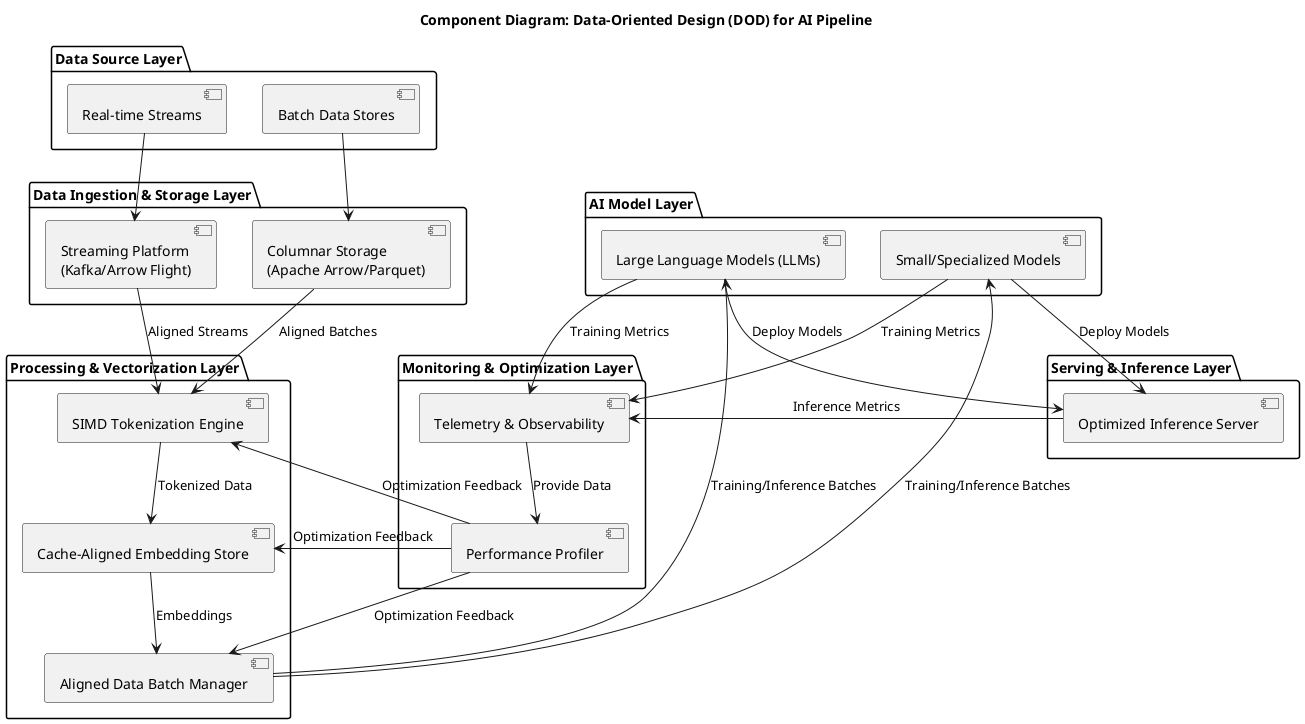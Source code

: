 @startuml
title Component Diagram: Data-Oriented Design (DOD) for AI Pipeline

package "Data Source Layer" {
  [Real-time Streams]
  [Batch Data Stores]
}

package "Data Ingestion & Storage Layer" {
  component "Columnar Storage\n(Apache Arrow/Parquet)" as ColumnStore
  component "Streaming Platform\n(Kafka/Arrow Flight)" as StreamPlatform
}

package "Processing & Vectorization Layer" {
  component "SIMD Tokenization Engine" as SIMDToken
  component "Cache-Aligned Embedding Store" as EmbeddingStore
  component "Aligned Data Batch Manager" as BatchManager
}

package "AI Model Layer" {
  component "Large Language Models (LLMs)" as LLM
  component "Small/Specialized Models" as SmallModels
}

package "Serving & Inference Layer" {
  component "Optimized Inference Server" as InfServer
}

package "Monitoring & Optimization Layer" {
  component "Telemetry & Observability" as Telemetry
  component "Performance Profiler" as Profiler
}

[Real-time Streams] --> StreamPlatform
[Batch Data Stores] --> ColumnStore

StreamPlatform --> SIMDToken: Aligned Streams
ColumnStore --> SIMDToken: Aligned Batches

SIMDToken --> EmbeddingStore: Tokenized Data
EmbeddingStore --> BatchManager: Embeddings

BatchManager --> LLM: Training/Inference Batches
BatchManager --> SmallModels: Training/Inference Batches

LLM --> InfServer: Deploy Models
SmallModels --> InfServer: Deploy Models

InfServer --> Telemetry: Inference Metrics
LLM --> Telemetry: Training Metrics
SmallModels --> Telemetry: Training Metrics

Telemetry --> Profiler: Provide Data
Profiler --> SIMDToken: Optimization Feedback
Profiler --> EmbeddingStore: Optimization Feedback
Profiler --> BatchManager: Optimization Feedback

@enduml
